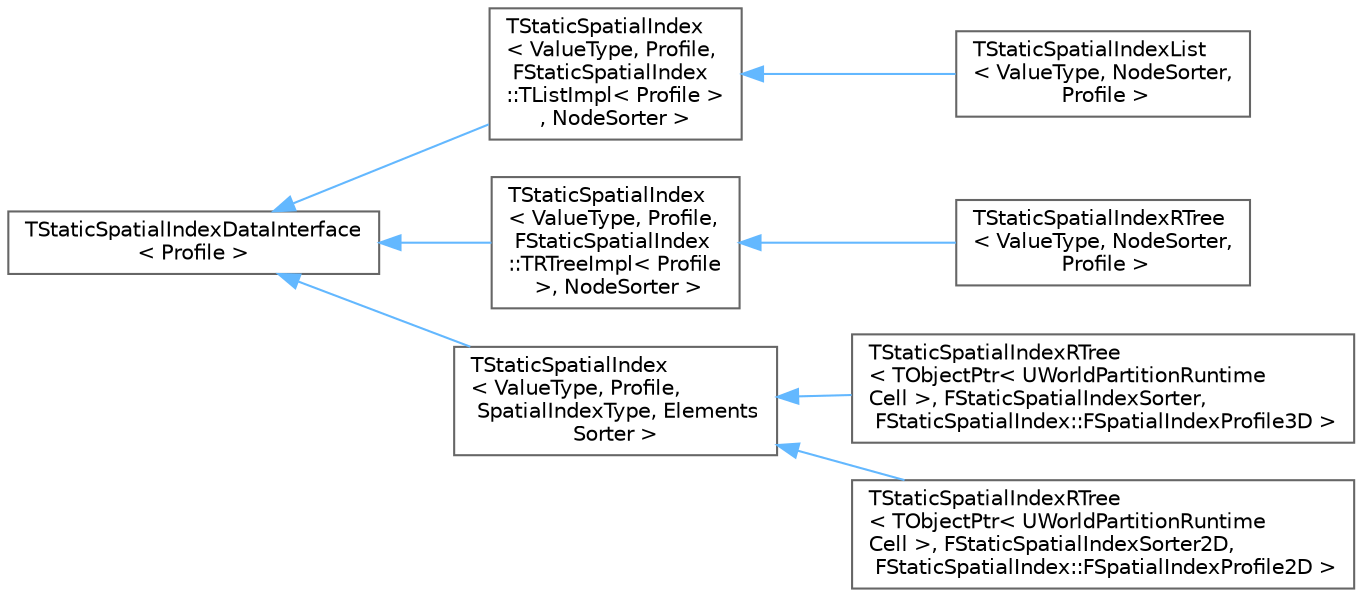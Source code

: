 digraph "Graphical Class Hierarchy"
{
 // INTERACTIVE_SVG=YES
 // LATEX_PDF_SIZE
  bgcolor="transparent";
  edge [fontname=Helvetica,fontsize=10,labelfontname=Helvetica,labelfontsize=10];
  node [fontname=Helvetica,fontsize=10,shape=box,height=0.2,width=0.4];
  rankdir="LR";
  Node0 [id="Node000000",label="TStaticSpatialIndexDataInterface\l\< Profile \>",height=0.2,width=0.4,color="grey40", fillcolor="white", style="filled",URL="$d0/daa/structTStaticSpatialIndexDataInterface.html",tooltip=" "];
  Node0 -> Node1 [id="edge8426_Node000000_Node000001",dir="back",color="steelblue1",style="solid",tooltip=" "];
  Node1 [id="Node000001",label="TStaticSpatialIndex\l\< ValueType, Profile,\l FStaticSpatialIndex\l::TListImpl\< Profile \>\l, NodeSorter \>",height=0.2,width=0.4,color="grey40", fillcolor="white", style="filled",URL="$dc/dcc/classTStaticSpatialIndex.html",tooltip=" "];
  Node1 -> Node2 [id="edge8427_Node000001_Node000002",dir="back",color="steelblue1",style="solid",tooltip=" "];
  Node2 [id="Node000002",label="TStaticSpatialIndexList\l\< ValueType, NodeSorter,\l Profile \>",height=0.2,width=0.4,color="grey40", fillcolor="white", style="filled",URL="$d5/da3/classTStaticSpatialIndexList.html",tooltip=" "];
  Node0 -> Node3 [id="edge8428_Node000000_Node000003",dir="back",color="steelblue1",style="solid",tooltip=" "];
  Node3 [id="Node000003",label="TStaticSpatialIndex\l\< ValueType, Profile,\l FStaticSpatialIndex\l::TRTreeImpl\< Profile\l \>, NodeSorter \>",height=0.2,width=0.4,color="grey40", fillcolor="white", style="filled",URL="$dc/dcc/classTStaticSpatialIndex.html",tooltip=" "];
  Node3 -> Node4 [id="edge8429_Node000003_Node000004",dir="back",color="steelblue1",style="solid",tooltip=" "];
  Node4 [id="Node000004",label="TStaticSpatialIndexRTree\l\< ValueType, NodeSorter,\l Profile \>",height=0.2,width=0.4,color="grey40", fillcolor="white", style="filled",URL="$dd/d91/classTStaticSpatialIndexRTree.html",tooltip=" "];
  Node0 -> Node5 [id="edge8430_Node000000_Node000005",dir="back",color="steelblue1",style="solid",tooltip=" "];
  Node5 [id="Node000005",label="TStaticSpatialIndex\l\< ValueType, Profile,\l SpatialIndexType, Elements\lSorter \>",height=0.2,width=0.4,color="grey40", fillcolor="white", style="filled",URL="$dc/dcc/classTStaticSpatialIndex.html",tooltip=" "];
  Node5 -> Node6 [id="edge8431_Node000005_Node000006",dir="back",color="steelblue1",style="solid",tooltip=" "];
  Node6 [id="Node000006",label="TStaticSpatialIndexRTree\l\< TObjectPtr\< UWorldPartitionRuntime\lCell \>, FStaticSpatialIndexSorter,\l FStaticSpatialIndex::FSpatialIndexProfile3D \>",height=0.2,width=0.4,color="grey40", fillcolor="white", style="filled",URL="$dd/d91/classTStaticSpatialIndexRTree.html",tooltip=" "];
  Node5 -> Node7 [id="edge8432_Node000005_Node000007",dir="back",color="steelblue1",style="solid",tooltip=" "];
  Node7 [id="Node000007",label="TStaticSpatialIndexRTree\l\< TObjectPtr\< UWorldPartitionRuntime\lCell \>, FStaticSpatialIndexSorter2D,\l FStaticSpatialIndex::FSpatialIndexProfile2D \>",height=0.2,width=0.4,color="grey40", fillcolor="white", style="filled",URL="$dd/d91/classTStaticSpatialIndexRTree.html",tooltip=" "];
}
